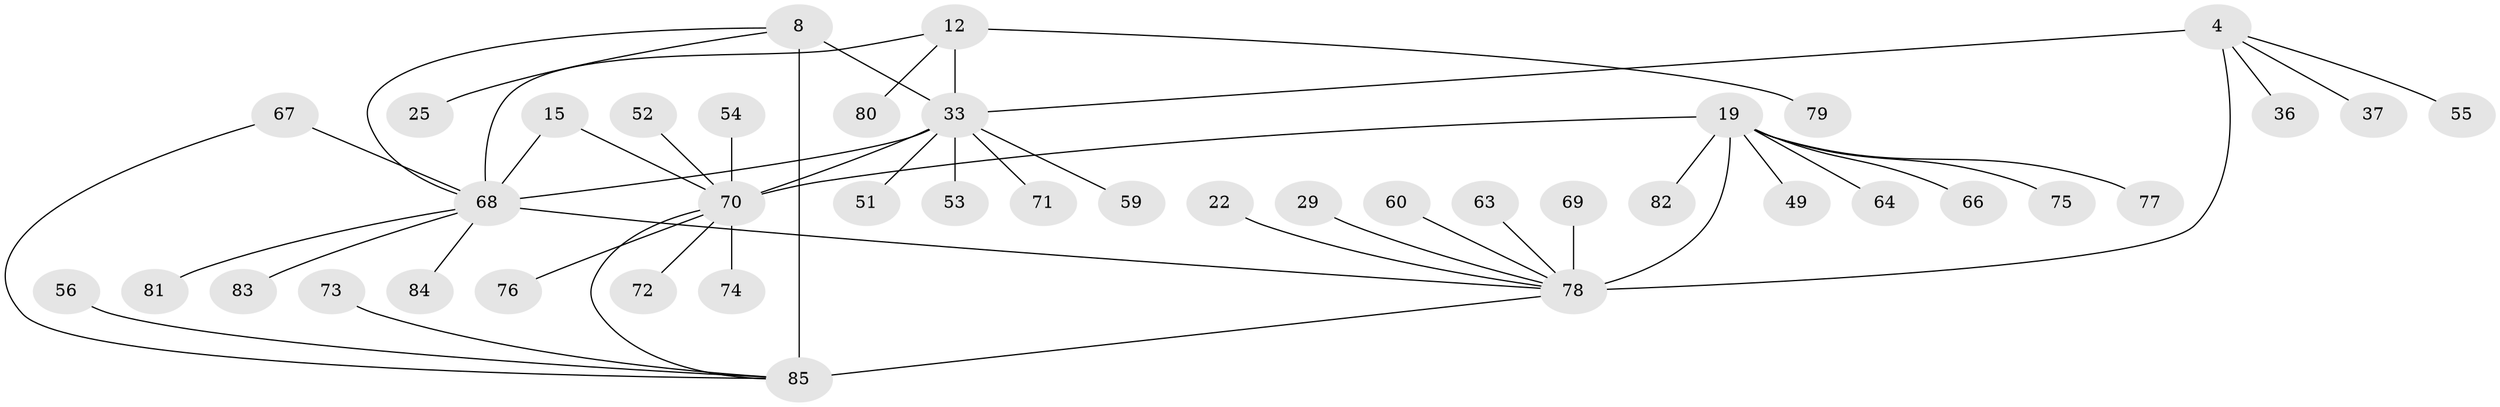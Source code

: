 // original degree distribution, {6: 0.047058823529411764, 8: 0.023529411764705882, 7: 0.023529411764705882, 4: 0.058823529411764705, 5: 0.023529411764705882, 10: 0.023529411764705882, 14: 0.011764705882352941, 3: 0.023529411764705882, 11: 0.011764705882352941, 9: 0.011764705882352941, 2: 0.15294117647058825, 1: 0.5882352941176471}
// Generated by graph-tools (version 1.1) at 2025/55/03/09/25 04:55:32]
// undirected, 42 vertices, 49 edges
graph export_dot {
graph [start="1"]
  node [color=gray90,style=filled];
  4 [super="+1"];
  8 [super="+6"];
  12 [super="+10"];
  15 [super="+14"];
  19 [super="+17"];
  22;
  25;
  29;
  33 [super="+11+31"];
  36;
  37;
  49;
  51;
  52 [super="+26"];
  53;
  54;
  55 [super="+35"];
  56;
  59;
  60;
  63;
  64;
  66;
  67 [super="+46+57"];
  68 [super="+65"];
  69;
  70 [super="+40+43+48"];
  71;
  72;
  73 [super="+62"];
  74;
  75;
  76;
  77;
  78 [super="+47+3"];
  79;
  80;
  81;
  82;
  83;
  84;
  85 [super="+7"];
  4 -- 36;
  4 -- 37;
  4 -- 55;
  4 -- 78 [weight=4];
  4 -- 33;
  8 -- 25;
  8 -- 33;
  8 -- 68;
  8 -- 85 [weight=4];
  12 -- 80;
  12 -- 79;
  12 -- 33 [weight=4];
  12 -- 68;
  15 -- 70;
  15 -- 68 [weight=4];
  19 -- 66;
  19 -- 75;
  19 -- 77;
  19 -- 78 [weight=2];
  19 -- 64;
  19 -- 49;
  19 -- 82;
  19 -- 70 [weight=4];
  22 -- 78;
  29 -- 78;
  33 -- 70 [weight=2];
  33 -- 71;
  33 -- 51;
  33 -- 53;
  33 -- 59;
  33 -- 68;
  52 -- 70;
  54 -- 70;
  56 -- 85;
  60 -- 78;
  63 -- 78;
  67 -- 68 [weight=2];
  67 -- 85;
  68 -- 78;
  68 -- 81;
  68 -- 83;
  68 -- 84;
  69 -- 78;
  70 -- 72;
  70 -- 74;
  70 -- 76;
  70 -- 85;
  73 -- 85;
  78 -- 85;
}
